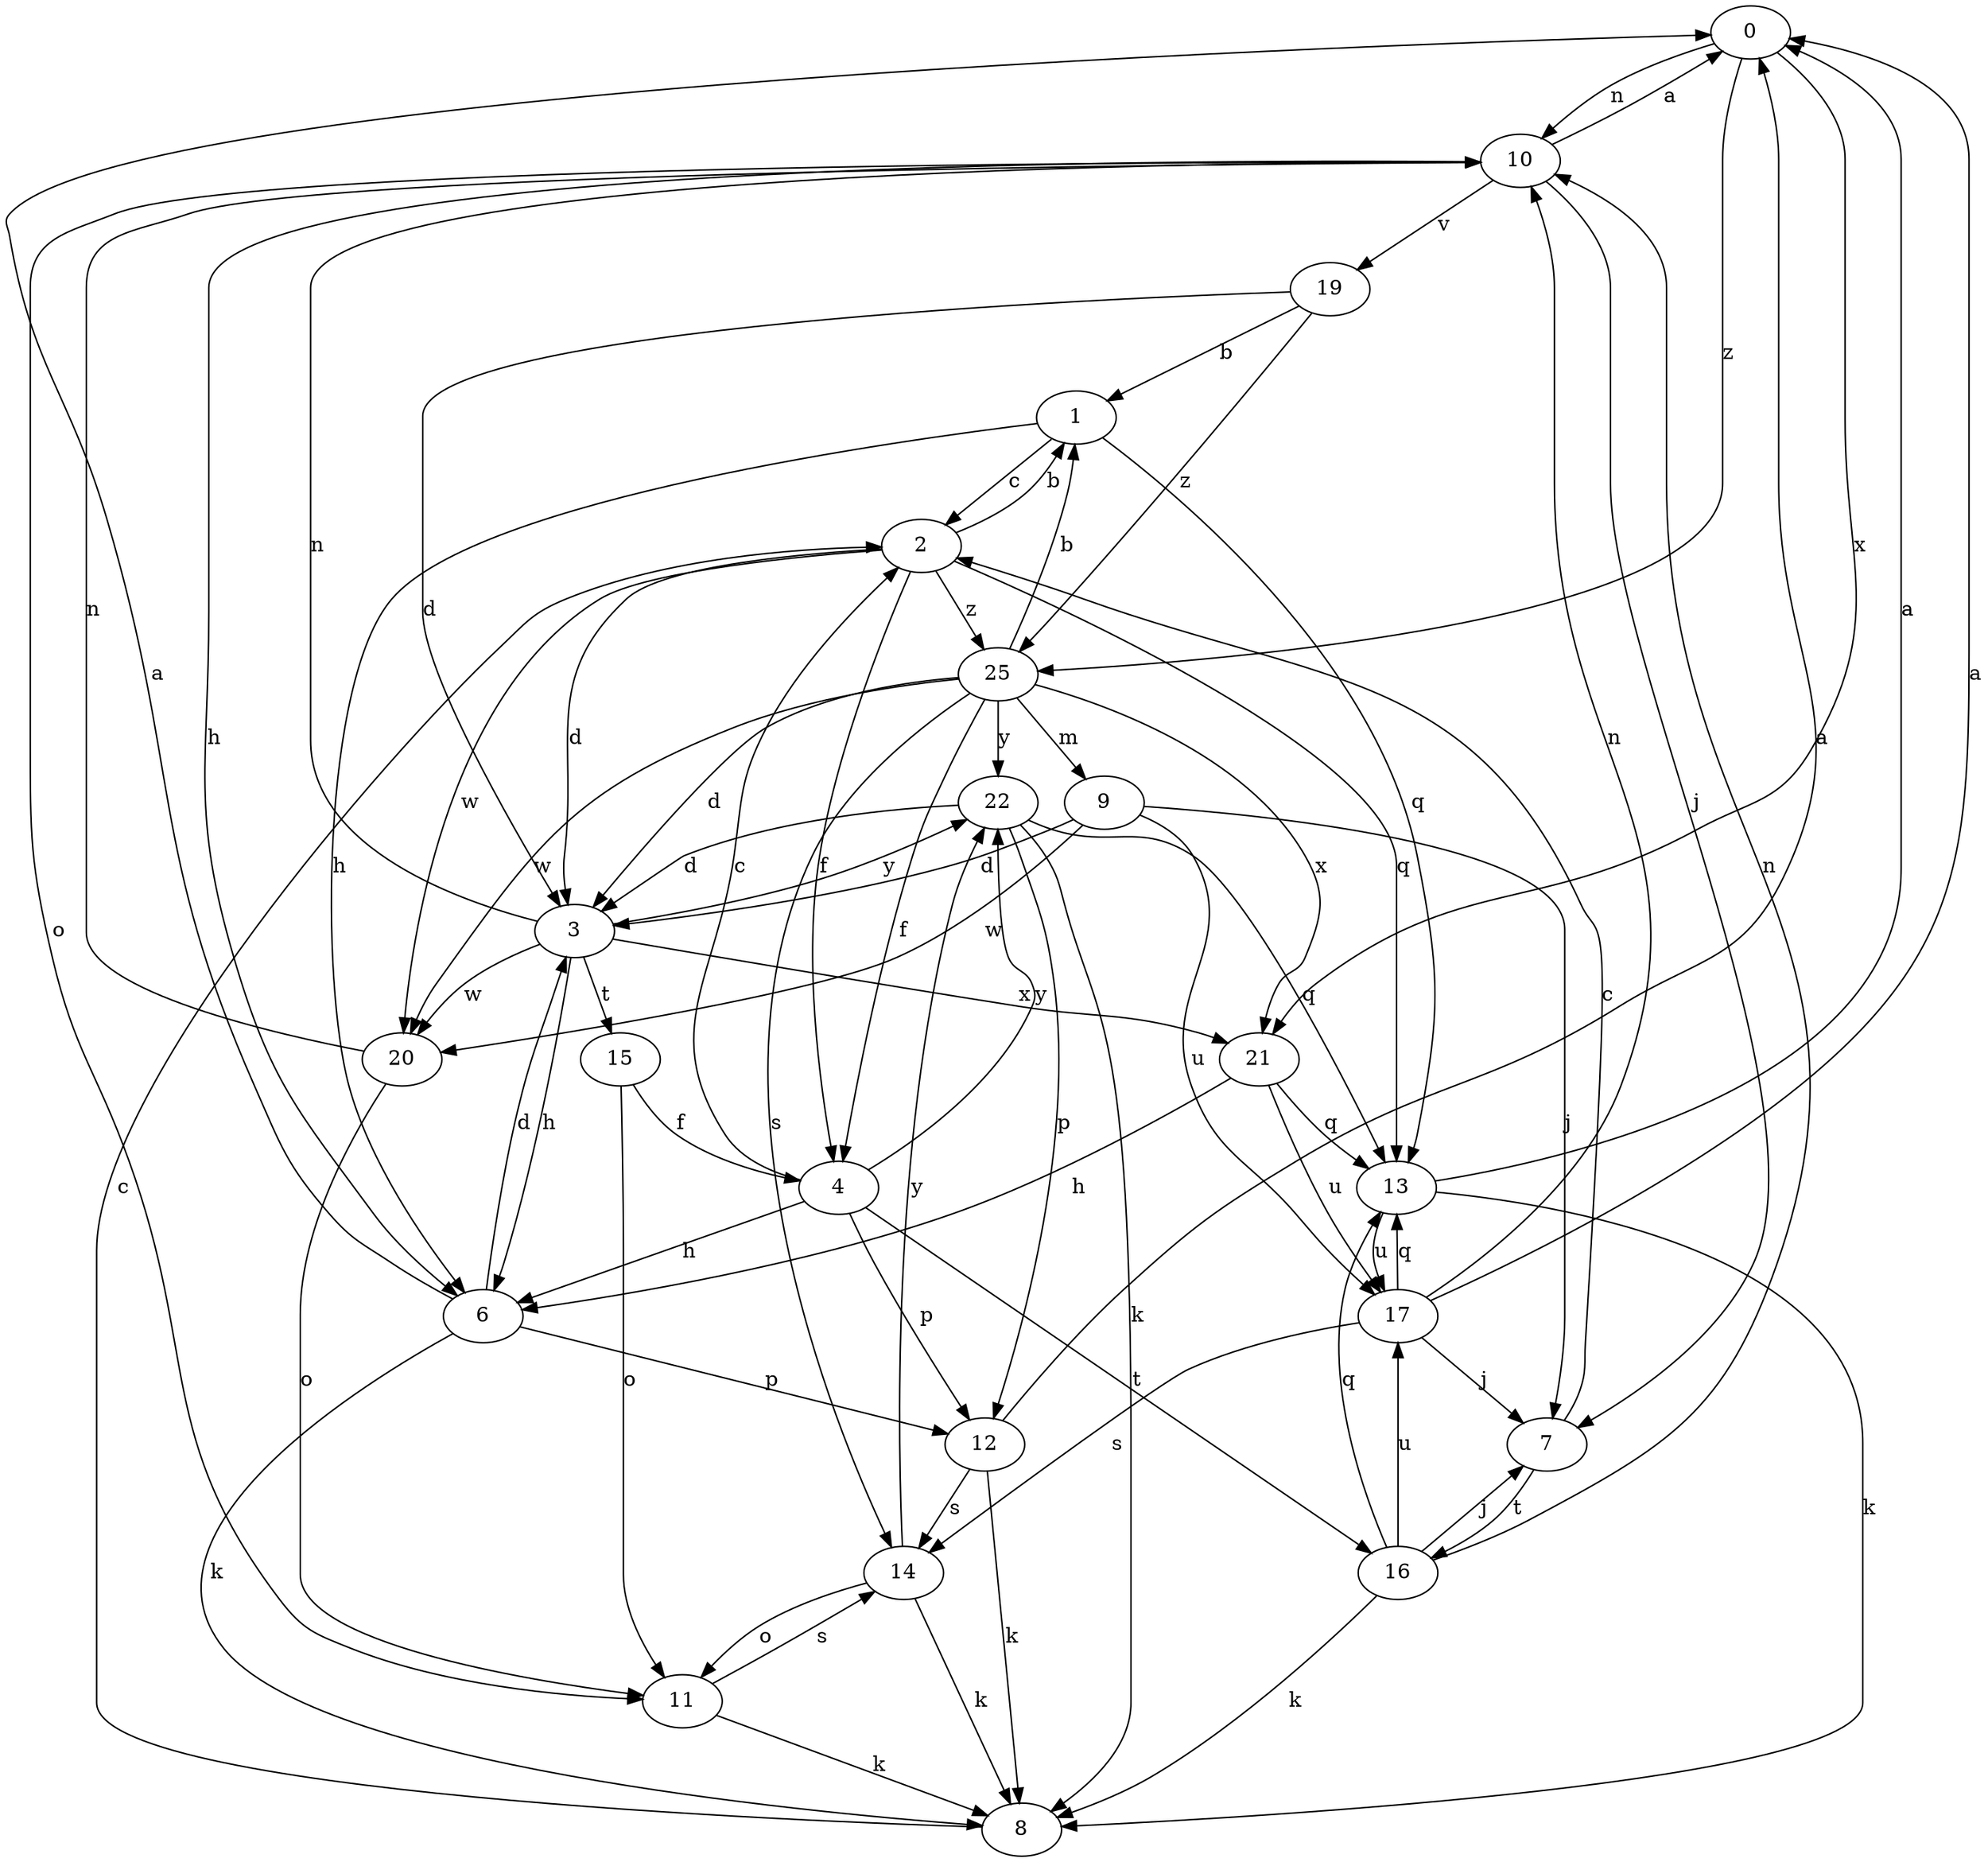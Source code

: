 strict digraph  {
0;
1;
2;
3;
4;
6;
7;
8;
9;
10;
11;
12;
13;
14;
15;
16;
17;
19;
20;
21;
22;
25;
0 -> 10  [label=n];
0 -> 21  [label=x];
0 -> 25  [label=z];
1 -> 2  [label=c];
1 -> 6  [label=h];
1 -> 13  [label=q];
2 -> 1  [label=b];
2 -> 3  [label=d];
2 -> 4  [label=f];
2 -> 13  [label=q];
2 -> 20  [label=w];
2 -> 25  [label=z];
3 -> 6  [label=h];
3 -> 10  [label=n];
3 -> 15  [label=t];
3 -> 20  [label=w];
3 -> 21  [label=x];
3 -> 22  [label=y];
4 -> 2  [label=c];
4 -> 6  [label=h];
4 -> 12  [label=p];
4 -> 16  [label=t];
4 -> 22  [label=y];
6 -> 0  [label=a];
6 -> 3  [label=d];
6 -> 8  [label=k];
6 -> 12  [label=p];
7 -> 2  [label=c];
7 -> 16  [label=t];
8 -> 2  [label=c];
9 -> 3  [label=d];
9 -> 7  [label=j];
9 -> 17  [label=u];
9 -> 20  [label=w];
10 -> 0  [label=a];
10 -> 6  [label=h];
10 -> 7  [label=j];
10 -> 11  [label=o];
10 -> 19  [label=v];
11 -> 8  [label=k];
11 -> 14  [label=s];
12 -> 0  [label=a];
12 -> 8  [label=k];
12 -> 14  [label=s];
13 -> 0  [label=a];
13 -> 8  [label=k];
13 -> 17  [label=u];
14 -> 8  [label=k];
14 -> 11  [label=o];
14 -> 22  [label=y];
15 -> 4  [label=f];
15 -> 11  [label=o];
16 -> 7  [label=j];
16 -> 8  [label=k];
16 -> 10  [label=n];
16 -> 13  [label=q];
16 -> 17  [label=u];
17 -> 0  [label=a];
17 -> 7  [label=j];
17 -> 10  [label=n];
17 -> 13  [label=q];
17 -> 14  [label=s];
19 -> 1  [label=b];
19 -> 3  [label=d];
19 -> 25  [label=z];
20 -> 10  [label=n];
20 -> 11  [label=o];
21 -> 6  [label=h];
21 -> 13  [label=q];
21 -> 17  [label=u];
22 -> 3  [label=d];
22 -> 8  [label=k];
22 -> 12  [label=p];
22 -> 13  [label=q];
25 -> 1  [label=b];
25 -> 3  [label=d];
25 -> 4  [label=f];
25 -> 9  [label=m];
25 -> 14  [label=s];
25 -> 20  [label=w];
25 -> 21  [label=x];
25 -> 22  [label=y];
}
